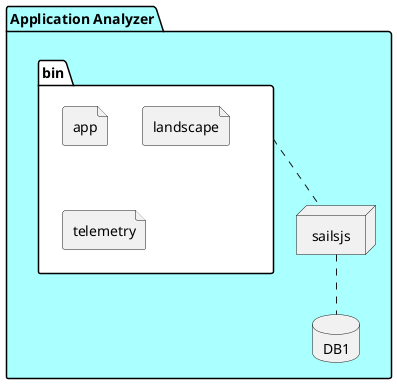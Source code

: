 @startuml

package  "Application Analyzer" #aaffff {
  folder bin #ffffff {
    file app
    file landscape
    file telemetry
  }
  node sailsjs
  database DB1

  sailsjs .. DB1
  bin .. sailsjs
}

@enduml
